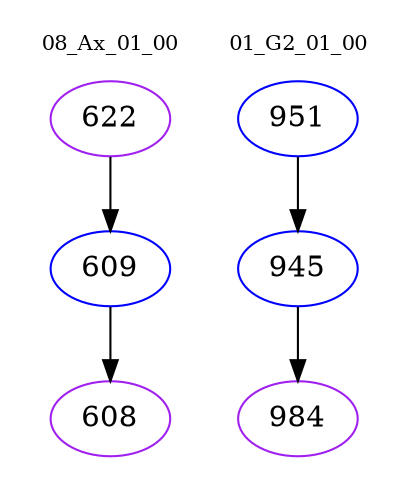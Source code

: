 digraph{
subgraph cluster_0 {
color = white
label = "08_Ax_01_00";
fontsize=10;
T0_622 [label="622", color="purple"]
T0_622 -> T0_609 [color="black"]
T0_609 [label="609", color="blue"]
T0_609 -> T0_608 [color="black"]
T0_608 [label="608", color="purple"]
}
subgraph cluster_1 {
color = white
label = "01_G2_01_00";
fontsize=10;
T1_951 [label="951", color="blue"]
T1_951 -> T1_945 [color="black"]
T1_945 [label="945", color="blue"]
T1_945 -> T1_984 [color="black"]
T1_984 [label="984", color="purple"]
}
}
